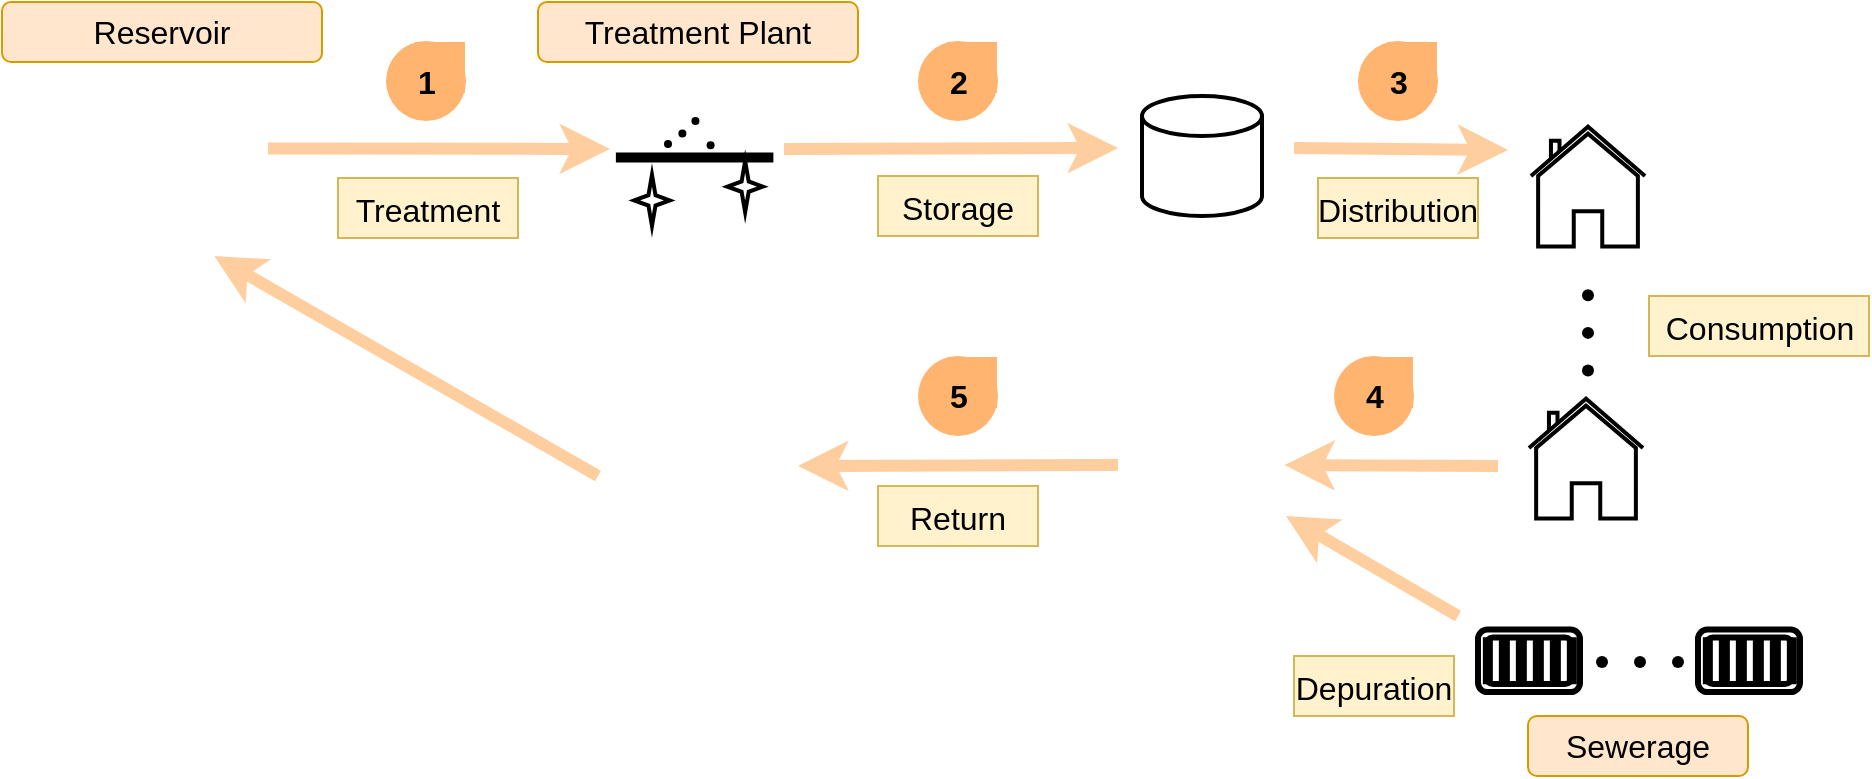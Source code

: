 <mxfile version="21.6.2" type="embed" pages="2">
    <diagram id="uZBdi8j3Q2KFLS6FdFYn" name="water-cycle">
        <mxGraphModel dx="1019" dy="626" grid="1" gridSize="10" guides="1" tooltips="1" connect="1" arrows="1" fold="1" page="1" pageScale="1" pageWidth="850" pageHeight="1100" math="0" shadow="0">
            <root>
                <mxCell id="0"/>
                <mxCell id="1" parent="0"/>
                <mxCell id="SlHaAS4gD0f9uBEAn6q1-1" value="&lt;font color=&quot;#000000&quot;&gt;Reservoir&lt;/font&gt;" style="text;html=1;strokeColor=#d79b00;fillColor=#ffe6cc;align=center;verticalAlign=middle;whiteSpace=wrap;rounded=1;fontSize=16;perimeterSpacing=0;fontStyle=0" vertex="1" parent="1">
                    <mxGeometry x="202" y="313" width="160" height="30" as="geometry"/>
                </mxCell>
                <mxCell id="SlHaAS4gD0f9uBEAn6q1-2" value="" style="endArrow=classic;html=1;rounded=0;fontSize=16;fontColor=#000000;fillColor=#ffe6cc;strokeColor=#FFCE9F;strokeWidth=6;entryX=0;entryY=0.5;entryDx=0;entryDy=0;exitX=1;exitY=0.5;exitDx=0;exitDy=0;" edge="1" parent="1">
                    <mxGeometry width="50" height="50" relative="1" as="geometry">
                        <mxPoint x="335" y="386.25" as="sourcePoint"/>
                        <mxPoint x="506" y="386.5" as="targetPoint"/>
                    </mxGeometry>
                </mxCell>
                <mxCell id="SlHaAS4gD0f9uBEAn6q1-3" value="&lt;font color=&quot;#000000&quot;&gt;Treatment Plant&lt;/font&gt;" style="text;html=1;strokeColor=#d79b00;fillColor=#ffe6cc;align=center;verticalAlign=middle;whiteSpace=wrap;rounded=1;fontSize=16;perimeterSpacing=0;fontStyle=0" vertex="1" parent="1">
                    <mxGeometry x="470" y="313" width="160" height="30" as="geometry"/>
                </mxCell>
                <mxCell id="SlHaAS4gD0f9uBEAn6q1-4" value="&lt;span style=&quot;font-family: &amp;#34;helvetica&amp;#34; ; font-size: 16px ; font-style: normal ; font-weight: 400 ; letter-spacing: normal ; text-indent: 0px ; text-transform: none ; word-spacing: 0px ; display: inline ; float: none&quot;&gt;Distribution&lt;/span&gt;" style="text;whiteSpace=wrap;html=1;fontSize=17;fontFamily=Verdana;align=center;labelBackgroundColor=none;fillColor=#fff2cc;strokeColor=#d6b656;fontColor=#000000;" vertex="1" parent="1">
                    <mxGeometry x="860" y="401" width="80" height="30" as="geometry"/>
                </mxCell>
                <mxCell id="SlHaAS4gD0f9uBEAn6q1-5" value="&lt;span style=&quot;font-family: &amp;#34;helvetica&amp;#34; ; font-size: 16px ; font-style: normal ; font-weight: 400 ; letter-spacing: normal ; text-indent: 0px ; text-transform: none ; word-spacing: 0px ; display: inline ; float: none&quot;&gt;Treatment&lt;br&gt;&lt;/span&gt;" style="text;whiteSpace=wrap;html=1;fontSize=17;fontFamily=Verdana;align=center;labelBackgroundColor=none;fillColor=#fff2cc;strokeColor=#d6b656;fontColor=#000000;" vertex="1" parent="1">
                    <mxGeometry x="370" y="401" width="90" height="30" as="geometry"/>
                </mxCell>
                <mxCell id="SlHaAS4gD0f9uBEAn6q1-6" value="" style="group" vertex="1" connectable="0" parent="1">
                    <mxGeometry x="394" y="332.5" width="40" height="40" as="geometry"/>
                </mxCell>
                <mxCell id="SlHaAS4gD0f9uBEAn6q1-7" value="" style="ellipse;whiteSpace=wrap;html=1;aspect=fixed;fillColor=#FFB570;strokeColor=none;" vertex="1" parent="SlHaAS4gD0f9uBEAn6q1-6">
                    <mxGeometry width="40" height="40" as="geometry"/>
                </mxCell>
                <mxCell id="SlHaAS4gD0f9uBEAn6q1-8" value="" style="rounded=0;whiteSpace=wrap;html=1;fontColor=#007FFF;fillColor=#FFB570;strokeColor=none;" vertex="1" parent="SlHaAS4gD0f9uBEAn6q1-6">
                    <mxGeometry x="14.5" y="0.5" width="25" height="25.5" as="geometry"/>
                </mxCell>
                <mxCell id="SlHaAS4gD0f9uBEAn6q1-9" value="&lt;font style=&quot;font-size: 16px;&quot;&gt;1&lt;/font&gt;" style="text;html=1;align=center;verticalAlign=middle;resizable=0;points=[];autosize=1;strokeColor=none;fillColor=none;fontSize=13;fontColor=#000000;fontStyle=1" vertex="1" parent="SlHaAS4gD0f9uBEAn6q1-6">
                    <mxGeometry x="5" y="5" width="30" height="30" as="geometry"/>
                </mxCell>
                <mxCell id="SlHaAS4gD0f9uBEAn6q1-10" value="" style="endArrow=classic;html=1;rounded=0;fontSize=16;fontColor=#000000;fillColor=#ffe6cc;strokeColor=#FFCE9F;strokeWidth=6;entryX=0;entryY=0.5;entryDx=0;entryDy=0;exitX=1;exitY=0.5;exitDx=0;exitDy=0;" edge="1" parent="1">
                    <mxGeometry width="50" height="50" relative="1" as="geometry">
                        <mxPoint x="593" y="386.5" as="sourcePoint"/>
                        <mxPoint x="760" y="386.0" as="targetPoint"/>
                    </mxGeometry>
                </mxCell>
                <mxCell id="SlHaAS4gD0f9uBEAn6q1-11" value="" style="group" vertex="1" connectable="0" parent="1">
                    <mxGeometry x="660" y="332.5" width="40" height="40" as="geometry"/>
                </mxCell>
                <mxCell id="SlHaAS4gD0f9uBEAn6q1-12" value="" style="ellipse;whiteSpace=wrap;html=1;aspect=fixed;fillColor=#FFB570;strokeColor=none;" vertex="1" parent="SlHaAS4gD0f9uBEAn6q1-11">
                    <mxGeometry width="40" height="40" as="geometry"/>
                </mxCell>
                <mxCell id="SlHaAS4gD0f9uBEAn6q1-13" value="" style="rounded=0;whiteSpace=wrap;html=1;fontColor=#007FFF;fillColor=#FFB570;strokeColor=none;" vertex="1" parent="SlHaAS4gD0f9uBEAn6q1-11">
                    <mxGeometry x="14.5" y="0.5" width="25" height="25.5" as="geometry"/>
                </mxCell>
                <mxCell id="SlHaAS4gD0f9uBEAn6q1-14" value="&lt;font style=&quot;font-size: 16px&quot;&gt;2&lt;/font&gt;" style="text;html=1;align=center;verticalAlign=middle;resizable=0;points=[];autosize=1;strokeColor=none;fillColor=none;fontSize=13;fontColor=#000000;fontStyle=1" vertex="1" parent="SlHaAS4gD0f9uBEAn6q1-11">
                    <mxGeometry x="10" y="10" width="20" height="20" as="geometry"/>
                </mxCell>
                <mxCell id="SlHaAS4gD0f9uBEAn6q1-15" value="" style="endArrow=classic;html=1;rounded=0;fontSize=16;fontColor=#000000;fillColor=#ffe6cc;strokeColor=#FFCE9F;strokeWidth=6;exitX=1;exitY=0.5;exitDx=0;exitDy=0;entryX=-0.071;entryY=0.386;entryDx=0;entryDy=0;entryPerimeter=0;" edge="1" parent="1">
                    <mxGeometry width="50" height="50" relative="1" as="geometry">
                        <mxPoint x="848" y="386" as="sourcePoint"/>
                        <mxPoint x="955.03" y="387.02" as="targetPoint"/>
                    </mxGeometry>
                </mxCell>
                <mxCell id="SlHaAS4gD0f9uBEAn6q1-16" value="" style="group" vertex="1" connectable="0" parent="1">
                    <mxGeometry x="880" y="332.5" width="40" height="40" as="geometry"/>
                </mxCell>
                <mxCell id="SlHaAS4gD0f9uBEAn6q1-17" value="" style="ellipse;whiteSpace=wrap;html=1;aspect=fixed;fillColor=#FFB570;strokeColor=none;" vertex="1" parent="SlHaAS4gD0f9uBEAn6q1-16">
                    <mxGeometry width="40" height="40" as="geometry"/>
                </mxCell>
                <mxCell id="SlHaAS4gD0f9uBEAn6q1-18" value="" style="rounded=0;whiteSpace=wrap;html=1;fontColor=#007FFF;fillColor=#FFB570;strokeColor=none;" vertex="1" parent="SlHaAS4gD0f9uBEAn6q1-16">
                    <mxGeometry x="14.5" y="0.5" width="25" height="25.5" as="geometry"/>
                </mxCell>
                <mxCell id="SlHaAS4gD0f9uBEAn6q1-19" value="&lt;font style=&quot;font-size: 16px&quot;&gt;3&lt;/font&gt;" style="text;html=1;align=center;verticalAlign=middle;resizable=0;points=[];autosize=1;strokeColor=none;fillColor=none;fontSize=13;fontColor=#000000;fontStyle=1" vertex="1" parent="SlHaAS4gD0f9uBEAn6q1-16">
                    <mxGeometry x="10" y="10" width="20" height="20" as="geometry"/>
                </mxCell>
                <mxCell id="SlHaAS4gD0f9uBEAn6q1-20" value="&lt;span style=&quot;font-family: helvetica; font-size: 16px; font-style: normal; font-weight: 400; letter-spacing: normal; text-indent: 0px; text-transform: none; word-spacing: 0px; display: inline; float: none;&quot;&gt;Storage&lt;/span&gt;" style="text;whiteSpace=wrap;html=1;fontSize=17;fontFamily=Verdana;align=center;labelBackgroundColor=none;fillColor=#fff2cc;strokeColor=#d6b656;fontColor=#000000;" vertex="1" parent="1">
                    <mxGeometry x="640" y="400" width="80" height="30" as="geometry"/>
                </mxCell>
                <mxCell id="SlHaAS4gD0f9uBEAn6q1-21" value="" style="endArrow=classic;html=1;rounded=0;fontSize=16;fontColor=#000000;fillColor=#ffe6cc;strokeColor=#FFCE9F;strokeWidth=6;entryX=0.991;entryY=0.447;entryDx=0;entryDy=0;entryPerimeter=0;" edge="1" parent="1" target="SlHaAS4gD0f9uBEAn6q1-60">
                    <mxGeometry width="50" height="50" relative="1" as="geometry">
                        <mxPoint x="950" y="545" as="sourcePoint"/>
                        <mxPoint x="848" y="545" as="targetPoint"/>
                    </mxGeometry>
                </mxCell>
                <mxCell id="SlHaAS4gD0f9uBEAn6q1-22" value="" style="endArrow=classic;html=1;rounded=0;fontSize=16;fontColor=#000000;fillColor=#ffe6cc;strokeColor=#FFCE9F;strokeWidth=6;entryX=1;entryY=0.75;entryDx=0;entryDy=0;" edge="1" parent="1" target="SlHaAS4gD0f9uBEAn6q1-60">
                    <mxGeometry width="50" height="50" relative="1" as="geometry">
                        <mxPoint x="930" y="620" as="sourcePoint"/>
                        <mxPoint x="850" y="560.04" as="targetPoint"/>
                    </mxGeometry>
                </mxCell>
                <mxCell id="SlHaAS4gD0f9uBEAn6q1-23" value="&lt;span style=&quot;font-family: &amp;#34;helvetica&amp;#34; ; font-size: 16px ; font-style: normal ; font-weight: 400 ; letter-spacing: normal ; text-indent: 0px ; text-transform: none ; word-spacing: 0px ; display: inline ; float: none&quot;&gt;Consumption&lt;/span&gt;" style="text;whiteSpace=wrap;html=1;fontSize=17;fontFamily=Verdana;align=center;labelBackgroundColor=none;fillColor=#fff2cc;strokeColor=#d6b656;fontColor=#000000;" vertex="1" parent="1">
                    <mxGeometry x="1025.5" y="460" width="110" height="30" as="geometry"/>
                </mxCell>
                <mxCell id="SlHaAS4gD0f9uBEAn6q1-24" value="" style="group" vertex="1" connectable="0" parent="1">
                    <mxGeometry x="868" y="490" width="40" height="40" as="geometry"/>
                </mxCell>
                <mxCell id="SlHaAS4gD0f9uBEAn6q1-25" value="" style="ellipse;whiteSpace=wrap;html=1;aspect=fixed;fillColor=#FFB570;strokeColor=none;" vertex="1" parent="SlHaAS4gD0f9uBEAn6q1-24">
                    <mxGeometry width="40" height="40" as="geometry"/>
                </mxCell>
                <mxCell id="SlHaAS4gD0f9uBEAn6q1-26" value="" style="rounded=0;whiteSpace=wrap;html=1;fontColor=#007FFF;fillColor=#FFB570;strokeColor=none;" vertex="1" parent="SlHaAS4gD0f9uBEAn6q1-24">
                    <mxGeometry x="14.5" y="0.5" width="25" height="25.5" as="geometry"/>
                </mxCell>
                <mxCell id="SlHaAS4gD0f9uBEAn6q1-27" value="&lt;font style=&quot;font-size: 16px&quot;&gt;4&lt;/font&gt;" style="text;html=1;align=center;verticalAlign=middle;resizable=0;points=[];autosize=1;strokeColor=none;fillColor=none;fontSize=13;fontColor=#000000;fontStyle=1" vertex="1" parent="SlHaAS4gD0f9uBEAn6q1-24">
                    <mxGeometry x="10" y="10" width="20" height="20" as="geometry"/>
                </mxCell>
                <mxCell id="SlHaAS4gD0f9uBEAn6q1-28" value="&lt;span style=&quot;font-family: &amp;#34;helvetica&amp;#34; ; font-size: 16px ; font-style: normal ; font-weight: 400 ; letter-spacing: normal ; text-indent: 0px ; text-transform: none ; word-spacing: 0px ; display: inline ; float: none&quot;&gt;Depuration&lt;/span&gt;" style="text;whiteSpace=wrap;html=1;fontSize=17;fontFamily=Verdana;align=center;labelBackgroundColor=none;fillColor=#fff2cc;strokeColor=#d6b656;fontColor=#000000;" vertex="1" parent="1">
                    <mxGeometry x="848" y="640" width="80" height="30" as="geometry"/>
                </mxCell>
                <mxCell id="SlHaAS4gD0f9uBEAn6q1-29" value="&lt;font color=&quot;#000000&quot;&gt;Sewerage&lt;/font&gt;" style="text;html=1;strokeColor=#d79b00;fillColor=#ffe6cc;align=center;verticalAlign=middle;whiteSpace=wrap;rounded=1;fontSize=16;perimeterSpacing=0;fontStyle=0" vertex="1" parent="1">
                    <mxGeometry x="965" y="670" width="110" height="30" as="geometry"/>
                </mxCell>
                <mxCell id="SlHaAS4gD0f9uBEAn6q1-30" value="" style="endArrow=classic;html=1;rounded=0;fontSize=16;fontColor=#000000;fillColor=#ffe6cc;strokeColor=#FFCE9F;strokeWidth=6;" edge="1" parent="1">
                    <mxGeometry width="50" height="50" relative="1" as="geometry">
                        <mxPoint x="760" y="544.5" as="sourcePoint"/>
                        <mxPoint x="600" y="545" as="targetPoint"/>
                    </mxGeometry>
                </mxCell>
                <mxCell id="SlHaAS4gD0f9uBEAn6q1-31" value="" style="endArrow=classic;html=1;rounded=0;fontSize=16;fontColor=#000000;fillColor=#ffe6cc;strokeColor=#FFCE9F;strokeWidth=6;entryX=0.75;entryY=1;entryDx=0;entryDy=0;" edge="1" parent="1">
                    <mxGeometry width="50" height="50" relative="1" as="geometry">
                        <mxPoint x="500" y="550" as="sourcePoint"/>
                        <mxPoint x="308.125" y="440" as="targetPoint"/>
                    </mxGeometry>
                </mxCell>
                <mxCell id="SlHaAS4gD0f9uBEAn6q1-32" value="" style="group" vertex="1" connectable="0" parent="1">
                    <mxGeometry x="660" y="490" width="40" height="40" as="geometry"/>
                </mxCell>
                <mxCell id="SlHaAS4gD0f9uBEAn6q1-33" value="" style="ellipse;whiteSpace=wrap;html=1;aspect=fixed;fillColor=#FFB570;strokeColor=none;" vertex="1" parent="SlHaAS4gD0f9uBEAn6q1-32">
                    <mxGeometry width="40" height="40" as="geometry"/>
                </mxCell>
                <mxCell id="SlHaAS4gD0f9uBEAn6q1-34" value="" style="rounded=0;whiteSpace=wrap;html=1;fontColor=#007FFF;fillColor=#FFB570;strokeColor=none;" vertex="1" parent="SlHaAS4gD0f9uBEAn6q1-32">
                    <mxGeometry x="14.5" y="0.5" width="25" height="25.5" as="geometry"/>
                </mxCell>
                <mxCell id="SlHaAS4gD0f9uBEAn6q1-35" value="&lt;font style=&quot;font-size: 16px&quot;&gt;5&lt;/font&gt;" style="text;html=1;align=center;verticalAlign=middle;resizable=0;points=[];autosize=1;strokeColor=none;fillColor=none;fontSize=13;fontColor=#000000;fontStyle=1" vertex="1" parent="SlHaAS4gD0f9uBEAn6q1-32">
                    <mxGeometry x="10" y="10" width="20" height="20" as="geometry"/>
                </mxCell>
                <mxCell id="SlHaAS4gD0f9uBEAn6q1-36" value="&lt;span style=&quot;font-family: &amp;#34;helvetica&amp;#34; ; font-size: 16px ; font-style: normal ; font-weight: 400 ; letter-spacing: normal ; text-indent: 0px ; text-transform: none ; word-spacing: 0px ; display: inline ; float: none&quot;&gt;Return&lt;/span&gt;" style="text;whiteSpace=wrap;html=1;fontSize=17;fontFamily=Verdana;align=center;labelBackgroundColor=none;fillColor=#fff2cc;strokeColor=#d6b656;fontColor=#000000;" vertex="1" parent="1">
                    <mxGeometry x="640" y="555" width="80" height="30" as="geometry"/>
                </mxCell>
                <mxCell id="SlHaAS4gD0f9uBEAn6q1-37" value="" style="group" vertex="1" connectable="0" parent="1">
                    <mxGeometry x="240" y="342.0" width="103.31" height="86.62" as="geometry"/>
                </mxCell>
                <mxCell id="SlHaAS4gD0f9uBEAn6q1-38" value="" style="shape=image;html=1;verticalAlign=top;verticalLabelPosition=bottom;labelBackgroundColor=#ffffff;imageAspect=0;aspect=fixed;image=https://cdn0.iconfinder.com/data/icons/phosphor-regular-vol-4/256/tree-evergreen-128.png;sketch=0;" vertex="1" parent="SlHaAS4gD0f9uBEAn6q1-37">
                    <mxGeometry y="0.003" width="43.308" height="43.308" as="geometry"/>
                </mxCell>
                <mxCell id="SlHaAS4gD0f9uBEAn6q1-39" value="" style="shape=image;html=1;verticalAlign=top;verticalLabelPosition=bottom;labelBackgroundColor=#ffffff;imageAspect=0;aspect=fixed;image=https://cdn0.iconfinder.com/data/icons/phosphor-regular-vol-4/256/tree-evergreen-128.png;sketch=0;" vertex="1" parent="SlHaAS4gD0f9uBEAn6q1-37">
                    <mxGeometry x="28.915" y="6.77" width="43.308" height="43.308" as="geometry"/>
                </mxCell>
                <mxCell id="SlHaAS4gD0f9uBEAn6q1-40" value="" style="shape=image;html=1;verticalAlign=top;verticalLabelPosition=bottom;labelBackgroundColor=#ffffff;imageAspect=0;aspect=fixed;image=https://cdn0.iconfinder.com/data/icons/phosphor-regular-vol-4/256/tree-evergreen-128.png;sketch=0;" vertex="1" parent="SlHaAS4gD0f9uBEAn6q1-37">
                    <mxGeometry x="60.002" width="43.308" height="43.308" as="geometry"/>
                </mxCell>
                <mxCell id="SlHaAS4gD0f9uBEAn6q1-41" value="" style="shape=image;html=1;verticalAlign=top;verticalLabelPosition=bottom;labelBackgroundColor=#ffffff;imageAspect=0;aspect=fixed;image=https://cdn3.iconfinder.com/data/icons/summer-glyph-24-px/24/Ocean_sea_sea_waves_water_water_waves-128.png;sketch=0;" vertex="1" parent="SlHaAS4gD0f9uBEAn6q1-37">
                    <mxGeometry x="9.028" y="39.928" width="43.308" height="43.308" as="geometry"/>
                </mxCell>
                <mxCell id="SlHaAS4gD0f9uBEAn6q1-42" value="" style="shape=image;html=1;verticalAlign=top;verticalLabelPosition=bottom;labelBackgroundColor=#ffffff;imageAspect=0;aspect=fixed;image=https://cdn3.iconfinder.com/data/icons/summer-glyph-24-px/24/Ocean_sea_sea_waves_water_water_waves-128.png;sketch=0;" vertex="1" parent="SlHaAS4gD0f9uBEAn6q1-37">
                    <mxGeometry x="43.347" y="43.311" width="43.308" height="43.308" as="geometry"/>
                </mxCell>
                <mxCell id="SlHaAS4gD0f9uBEAn6q1-43" value="" style="shape=image;html=1;verticalAlign=top;verticalLabelPosition=bottom;labelBackgroundColor=#ffffff;imageAspect=0;aspect=fixed;image=https://cdn3.iconfinder.com/data/icons/summer-glyph-24-px/24/Ocean_sea_sea_waves_water_water_waves-128.png;sketch=0;" vertex="1" parent="1">
                    <mxGeometry x="515.5" y="516" width="69" height="69" as="geometry"/>
                </mxCell>
                <mxCell id="SlHaAS4gD0f9uBEAn6q1-44" value="" style="group" vertex="1" connectable="0" parent="1">
                    <mxGeometry x="505" y="350" width="84" height="80" as="geometry"/>
                </mxCell>
                <mxCell id="SlHaAS4gD0f9uBEAn6q1-45" value="" style="shape=waypoint;sketch=0;size=6;pointerEvents=1;points=[];fillColor=none;resizable=0;rotatable=0;perimeter=centerPerimeter;snapToPoint=1;labelBackgroundColor=none;fontColor=#000000;strokeWidth=0;" vertex="1" parent="SlHaAS4gD0f9uBEAn6q1-44">
                    <mxGeometry x="16.938" y="8.5" width="40" height="40" as="geometry"/>
                </mxCell>
                <mxCell id="SlHaAS4gD0f9uBEAn6q1-46" value="" style="shape=image;html=1;verticalAlign=top;verticalLabelPosition=bottom;labelBackgroundColor=#ffffff;imageAspect=0;aspect=fixed;image=https://cdn1.iconfinder.com/data/icons/ionicons-outline-vol-2/512/water-outline-128.png;sketch=0;" vertex="1" parent="SlHaAS4gD0f9uBEAn6q1-44">
                    <mxGeometry width="80" height="80" as="geometry"/>
                </mxCell>
                <mxCell id="SlHaAS4gD0f9uBEAn6q1-47" value="" style="endArrow=none;html=1;rounded=0;strokeWidth=5;" edge="1" parent="SlHaAS4gD0f9uBEAn6q1-44">
                    <mxGeometry width="50" height="50" relative="1" as="geometry">
                        <mxPoint x="3.938" y="40.75" as="sourcePoint"/>
                        <mxPoint x="82.688" y="40.75" as="targetPoint"/>
                    </mxGeometry>
                </mxCell>
                <mxCell id="SlHaAS4gD0f9uBEAn6q1-48" value="" style="shape=waypoint;sketch=0;size=6;pointerEvents=1;points=[];fillColor=none;resizable=0;rotatable=0;perimeter=centerPerimeter;snapToPoint=1;labelBackgroundColor=none;fontColor=#000000;strokeWidth=0;" vertex="1" parent="SlHaAS4gD0f9uBEAn6q1-44">
                    <mxGeometry x="31.047" y="14.375" width="40" height="40" as="geometry"/>
                </mxCell>
                <mxCell id="SlHaAS4gD0f9uBEAn6q1-49" value="" style="shape=waypoint;sketch=0;size=6;pointerEvents=1;points=[];fillColor=none;resizable=0;rotatable=0;perimeter=centerPerimeter;snapToPoint=1;labelBackgroundColor=none;fontColor=#000000;strokeWidth=0;" vertex="1" parent="SlHaAS4gD0f9uBEAn6q1-44">
                    <mxGeometry x="9.75" y="13.75" width="40" height="40" as="geometry"/>
                </mxCell>
                <mxCell id="SlHaAS4gD0f9uBEAn6q1-50" value="" style="shape=waypoint;sketch=0;size=6;pointerEvents=1;points=[];fillColor=none;resizable=0;rotatable=0;perimeter=centerPerimeter;snapToPoint=1;labelBackgroundColor=none;fontColor=#000000;strokeWidth=0;" vertex="1" parent="SlHaAS4gD0f9uBEAn6q1-44">
                    <mxGeometry x="23.469" y="2.25" width="40" height="40" as="geometry"/>
                </mxCell>
                <mxCell id="SlHaAS4gD0f9uBEAn6q1-51" value="" style="verticalLabelPosition=bottom;verticalAlign=top;html=1;shape=mxgraph.basic.4_point_star_2;dx=0.8;sketch=0;strokeWidth=2;" vertex="1" parent="SlHaAS4gD0f9uBEAn6q1-44">
                    <mxGeometry x="13.125" y="49.375" width="17.719" height="25.625" as="geometry"/>
                </mxCell>
                <mxCell id="SlHaAS4gD0f9uBEAn6q1-52" value="" style="verticalLabelPosition=bottom;verticalAlign=top;html=1;shape=mxgraph.basic.4_point_star_2;dx=0.8;sketch=0;strokeWidth=2;" vertex="1" parent="SlHaAS4gD0f9uBEAn6q1-44">
                    <mxGeometry x="59.719" y="42.5" width="17.719" height="25.625" as="geometry"/>
                </mxCell>
                <mxCell id="SlHaAS4gD0f9uBEAn6q1-53" value="" style="group" vertex="1" connectable="0" parent="1">
                    <mxGeometry x="964.5" y="375" width="61" height="194.8" as="geometry"/>
                </mxCell>
                <mxCell id="SlHaAS4gD0f9uBEAn6q1-54" value="" style="group" vertex="1" connectable="0" parent="SlHaAS4gD0f9uBEAn6q1-53">
                    <mxGeometry x="10.5" y="64.653" width="40" height="75.145" as="geometry"/>
                </mxCell>
                <mxCell id="SlHaAS4gD0f9uBEAn6q1-55" value="" style="shape=waypoint;sketch=0;size=6;pointerEvents=1;points=[];fillColor=none;resizable=0;rotatable=0;perimeter=centerPerimeter;snapToPoint=1;labelBackgroundColor=none;fontColor=#000000;" vertex="1" parent="SlHaAS4gD0f9uBEAn6q1-54">
                    <mxGeometry width="40" height="40" as="geometry"/>
                </mxCell>
                <mxCell id="SlHaAS4gD0f9uBEAn6q1-56" value="" style="shape=waypoint;sketch=0;size=6;pointerEvents=1;points=[];fillColor=none;resizable=0;rotatable=0;perimeter=centerPerimeter;snapToPoint=1;labelBackgroundColor=none;fontColor=#000000;" vertex="1" parent="SlHaAS4gD0f9uBEAn6q1-54">
                    <mxGeometry y="18.786" width="40" height="40" as="geometry"/>
                </mxCell>
                <mxCell id="SlHaAS4gD0f9uBEAn6q1-57" value="" style="shape=waypoint;sketch=0;size=6;pointerEvents=1;points=[];fillColor=none;resizable=0;rotatable=0;perimeter=centerPerimeter;snapToPoint=1;labelBackgroundColor=none;fontColor=#000000;" vertex="1" parent="SlHaAS4gD0f9uBEAn6q1-54">
                    <mxGeometry y="37.572" width="40" height="40" as="geometry"/>
                </mxCell>
                <mxCell id="SlHaAS4gD0f9uBEAn6q1-58" value="" style="html=1;verticalLabelPosition=bottom;align=center;labelBackgroundColor=#ffffff;verticalAlign=top;strokeWidth=2;strokeColor=#000000;shadow=0;dashed=0;shape=mxgraph.ios7.icons.home;sketch=0;fillStyle=solid;fontFamily=Helvetica;fontSize=12;fontColor=default;fillColor=default;" vertex="1" parent="SlHaAS4gD0f9uBEAn6q1-53">
                    <mxGeometry x="2" y="0.31" width="57" height="60" as="geometry"/>
                </mxCell>
                <mxCell id="SlHaAS4gD0f9uBEAn6q1-59" value="" style="group" vertex="1" connectable="0" parent="1">
                    <mxGeometry x="760" y="507" width="84" height="93" as="geometry"/>
                </mxCell>
                <mxCell id="SlHaAS4gD0f9uBEAn6q1-60" value="" style="shape=image;html=1;verticalAlign=top;verticalLabelPosition=bottom;labelBackgroundColor=#ffffff;imageAspect=0;aspect=fixed;image=https://cdn1.iconfinder.com/data/icons/ionicons-outline-vol-2/512/water-outline-128.png;sketch=0;fillStyle=solid;strokeColor=default;strokeWidth=0;fontFamily=Helvetica;fontSize=12;fontColor=default;fillColor=default;" vertex="1" parent="SlHaAS4gD0f9uBEAn6q1-59">
                    <mxGeometry width="84" height="84" as="geometry"/>
                </mxCell>
                <mxCell id="SlHaAS4gD0f9uBEAn6q1-61" value="" style="shape=image;html=1;verticalAlign=top;verticalLabelPosition=bottom;labelBackgroundColor=#ffffff;imageAspect=0;aspect=fixed;image=https://cdn0.iconfinder.com/data/icons/phosphor-duotone-vol-3/256/recycle-duotone-128.png;sketch=0;fillStyle=solid;strokeColor=default;strokeWidth=0;fontFamily=Helvetica;fontSize=12;fontColor=default;fillColor=default;" vertex="1" parent="SlHaAS4gD0f9uBEAn6q1-59">
                    <mxGeometry x="30.39" y="32.882" width="24.6" height="24.6" as="geometry"/>
                </mxCell>
                <mxCell id="SlHaAS4gD0f9uBEAn6q1-62" value="" style="group" vertex="1" connectable="0" parent="1">
                    <mxGeometry x="772" y="360" width="106" height="96.25" as="geometry"/>
                </mxCell>
                <mxCell id="SlHaAS4gD0f9uBEAn6q1-63" value="" style="strokeWidth=2;html=1;shape=mxgraph.flowchart.database;whiteSpace=wrap;labelBackgroundColor=#ffffff;sketch=0;fillStyle=solid;strokeColor=default;fontFamily=Helvetica;fontSize=12;fontColor=default;fillColor=default;" vertex="1" parent="SlHaAS4gD0f9uBEAn6q1-62">
                    <mxGeometry width="60" height="60" as="geometry"/>
                </mxCell>
                <mxCell id="SlHaAS4gD0f9uBEAn6q1-64" value="" style="shape=image;html=1;verticalAlign=top;verticalLabelPosition=bottom;labelBackgroundColor=#ffffff;imageAspect=0;aspect=fixed;image=https://cdn1.iconfinder.com/data/icons/ionicons-outline-vol-2/512/water-outline-128.png;sketch=0;fillStyle=solid;strokeColor=default;strokeWidth=0;fontFamily=Helvetica;fontSize=12;fontColor=default;fillColor=default;" vertex="1" parent="SlHaAS4gD0f9uBEAn6q1-62">
                    <mxGeometry x="10" y="20" width="40" height="40" as="geometry"/>
                </mxCell>
                <mxCell id="SlHaAS4gD0f9uBEAn6q1-65" value="" style="html=1;verticalLabelPosition=bottom;align=center;labelBackgroundColor=#ffffff;verticalAlign=top;strokeWidth=2;strokeColor=#000000;shadow=0;dashed=0;shape=mxgraph.ios7.icons.home;sketch=0;fillStyle=solid;fontFamily=Helvetica;fontSize=12;fontColor=default;fillColor=default;" vertex="1" parent="1">
                    <mxGeometry x="965.5" y="511.31" width="57" height="60" as="geometry"/>
                </mxCell>
                <mxCell id="SlHaAS4gD0f9uBEAn6q1-66" value="" style="group" vertex="1" connectable="0" parent="1">
                    <mxGeometry x="940" y="610" width="161" height="52.575" as="geometry"/>
                </mxCell>
                <mxCell id="SlHaAS4gD0f9uBEAn6q1-67" value="" style="shape=ext;double=1;rounded=1;whiteSpace=wrap;html=1;labelBackgroundColor=#ffffff;fillStyle=auto;strokeWidth=3;fontFamily=Helvetica;fontSize=12;perimeterSpacing=0;shadow=0;glass=0;" vertex="1" parent="SlHaAS4gD0f9uBEAn6q1-66">
                    <mxGeometry x="110" y="16.78" width="51" height="31.22" as="geometry"/>
                </mxCell>
                <mxCell id="SlHaAS4gD0f9uBEAn6q1-68" value="" style="shape=link;html=1;rounded=0;strokeWidth=5;fontFamily=Helvetica;fontSize=12;fontColor=default;" edge="1" parent="SlHaAS4gD0f9uBEAn6q1-66">
                    <mxGeometry x="-1" y="191" width="100" relative="1" as="geometry">
                        <mxPoint x="118.925" y="44.098" as="sourcePoint"/>
                        <mxPoint x="118.925" y="20.683" as="targetPoint"/>
                        <mxPoint x="1" y="20" as="offset"/>
                    </mxGeometry>
                </mxCell>
                <mxCell id="SlHaAS4gD0f9uBEAn6q1-69" value="" style="shape=link;html=1;rounded=0;strokeWidth=5;fontFamily=Helvetica;fontSize=12;fontColor=default;" edge="1" parent="SlHaAS4gD0f9uBEAn6q1-66">
                    <mxGeometry x="-1" y="191" width="100" relative="1" as="geometry">
                        <mxPoint x="127.425" y="44.098" as="sourcePoint"/>
                        <mxPoint x="127.425" y="20.683" as="targetPoint"/>
                        <mxPoint x="1" y="20" as="offset"/>
                    </mxGeometry>
                </mxCell>
                <mxCell id="SlHaAS4gD0f9uBEAn6q1-70" value="" style="shape=link;html=1;rounded=0;strokeWidth=5;fontFamily=Helvetica;fontSize=12;fontColor=default;" edge="1" parent="SlHaAS4gD0f9uBEAn6q1-66">
                    <mxGeometry x="-1" y="191" width="100" relative="1" as="geometry">
                        <mxPoint x="135.925" y="44.098" as="sourcePoint"/>
                        <mxPoint x="135.925" y="20.683" as="targetPoint"/>
                        <mxPoint x="1" y="20" as="offset"/>
                    </mxGeometry>
                </mxCell>
                <mxCell id="SlHaAS4gD0f9uBEAn6q1-71" value="" style="shape=link;html=1;rounded=0;strokeWidth=5;fontFamily=Helvetica;fontSize=12;fontColor=default;" edge="1" parent="SlHaAS4gD0f9uBEAn6q1-66">
                    <mxGeometry x="-1" y="191" width="100" relative="1" as="geometry">
                        <mxPoint x="144.425" y="44.098" as="sourcePoint"/>
                        <mxPoint x="144.425" y="20.683" as="targetPoint"/>
                        <mxPoint x="1" y="20" as="offset"/>
                    </mxGeometry>
                </mxCell>
                <mxCell id="SlHaAS4gD0f9uBEAn6q1-72" value="" style="shape=link;html=1;rounded=0;strokeWidth=5;fontFamily=Helvetica;fontSize=12;fontColor=default;" edge="1" parent="SlHaAS4gD0f9uBEAn6q1-66">
                    <mxGeometry x="-1" y="191" width="100" relative="1" as="geometry">
                        <mxPoint x="152.925" y="44.098" as="sourcePoint"/>
                        <mxPoint x="152.925" y="20.683" as="targetPoint"/>
                        <mxPoint x="1" y="20" as="offset"/>
                    </mxGeometry>
                </mxCell>
                <mxCell id="SlHaAS4gD0f9uBEAn6q1-73" value="" style="shape=image;html=1;verticalAlign=top;verticalLabelPosition=bottom;labelBackgroundColor=#ffffff;imageAspect=0;aspect=fixed;image=https://cdn1.iconfinder.com/data/icons/ionicons-outline-vol-2/512/water-outline-128.png;sketch=0;fillStyle=solid;strokeColor=default;strokeWidth=0;fontFamily=Helvetica;fontSize=12;fontColor=default;fillColor=default;imageBackground=none;connectable=0;" vertex="1" parent="SlHaAS4gD0f9uBEAn6q1-66">
                    <mxGeometry x="125.682" width="15.688" height="15.688" as="geometry"/>
                </mxCell>
                <mxCell id="SlHaAS4gD0f9uBEAn6q1-74" value="" style="shape=image;html=1;verticalAlign=top;verticalLabelPosition=bottom;labelBackgroundColor=#ffffff;imageAspect=0;aspect=fixed;image=https://cdn1.iconfinder.com/data/icons/ionicons-outline-vol-2/512/water-outline-128.png;sketch=0;fillStyle=solid;strokeColor=default;strokeWidth=0;fontFamily=Helvetica;fontSize=12;fontColor=default;fillColor=default;imageBackground=none;connectable=0;" vertex="1" parent="SlHaAS4gD0f9uBEAn6q1-66">
                    <mxGeometry x="111.658" y="3.122" width="15.688" height="15.688" as="geometry"/>
                </mxCell>
                <mxCell id="SlHaAS4gD0f9uBEAn6q1-75" value="" style="shape=image;html=1;verticalAlign=top;verticalLabelPosition=bottom;labelBackgroundColor=#ffffff;imageAspect=0;aspect=fixed;image=https://cdn1.iconfinder.com/data/icons/ionicons-outline-vol-2/512/water-outline-128.png;sketch=0;fillStyle=solid;strokeColor=default;strokeWidth=0;fontFamily=Helvetica;fontSize=12;fontColor=default;fillColor=default;imageBackground=none;connectable=0;" vertex="1" parent="SlHaAS4gD0f9uBEAn6q1-66">
                    <mxGeometry x="138.432" y="2.732" width="15.688" height="15.688" as="geometry"/>
                </mxCell>
                <mxCell id="SlHaAS4gD0f9uBEAn6q1-76" value="" style="shape=ext;double=1;rounded=1;whiteSpace=wrap;html=1;labelBackgroundColor=#ffffff;fillStyle=auto;strokeWidth=3;fontFamily=Helvetica;fontSize=12;perimeterSpacing=0;shadow=0;glass=0;" vertex="1" parent="SlHaAS4gD0f9uBEAn6q1-66">
                    <mxGeometry y="16.78" width="51" height="31.22" as="geometry"/>
                </mxCell>
                <mxCell id="SlHaAS4gD0f9uBEAn6q1-77" value="" style="shape=link;html=1;rounded=0;strokeWidth=5;fontFamily=Helvetica;fontSize=12;fontColor=default;" edge="1" parent="SlHaAS4gD0f9uBEAn6q1-66">
                    <mxGeometry x="-1" y="191" width="100" relative="1" as="geometry">
                        <mxPoint x="8.925" y="44.098" as="sourcePoint"/>
                        <mxPoint x="8.925" y="20.683" as="targetPoint"/>
                        <mxPoint x="1" y="20" as="offset"/>
                    </mxGeometry>
                </mxCell>
                <mxCell id="SlHaAS4gD0f9uBEAn6q1-78" value="" style="shape=link;html=1;rounded=0;strokeWidth=5;fontFamily=Helvetica;fontSize=12;fontColor=default;" edge="1" parent="SlHaAS4gD0f9uBEAn6q1-66">
                    <mxGeometry x="-1" y="191" width="100" relative="1" as="geometry">
                        <mxPoint x="17.425" y="44.098" as="sourcePoint"/>
                        <mxPoint x="17.425" y="20.683" as="targetPoint"/>
                        <mxPoint x="1" y="20" as="offset"/>
                    </mxGeometry>
                </mxCell>
                <mxCell id="SlHaAS4gD0f9uBEAn6q1-79" value="" style="shape=link;html=1;rounded=0;strokeWidth=5;fontFamily=Helvetica;fontSize=12;fontColor=default;" edge="1" parent="SlHaAS4gD0f9uBEAn6q1-66">
                    <mxGeometry x="-1" y="191" width="100" relative="1" as="geometry">
                        <mxPoint x="25.925" y="44.098" as="sourcePoint"/>
                        <mxPoint x="25.925" y="20.683" as="targetPoint"/>
                        <mxPoint x="1" y="20" as="offset"/>
                    </mxGeometry>
                </mxCell>
                <mxCell id="SlHaAS4gD0f9uBEAn6q1-80" value="" style="shape=link;html=1;rounded=0;strokeWidth=5;fontFamily=Helvetica;fontSize=12;fontColor=default;" edge="1" parent="SlHaAS4gD0f9uBEAn6q1-66">
                    <mxGeometry x="-1" y="191" width="100" relative="1" as="geometry">
                        <mxPoint x="34.425" y="44.098" as="sourcePoint"/>
                        <mxPoint x="34.425" y="20.683" as="targetPoint"/>
                        <mxPoint x="1" y="20" as="offset"/>
                    </mxGeometry>
                </mxCell>
                <mxCell id="SlHaAS4gD0f9uBEAn6q1-81" value="" style="shape=link;html=1;rounded=0;strokeWidth=5;fontFamily=Helvetica;fontSize=12;fontColor=default;" edge="1" parent="SlHaAS4gD0f9uBEAn6q1-66">
                    <mxGeometry x="-1" y="191" width="100" relative="1" as="geometry">
                        <mxPoint x="42.925" y="44.098" as="sourcePoint"/>
                        <mxPoint x="42.925" y="20.683" as="targetPoint"/>
                        <mxPoint x="1" y="20" as="offset"/>
                    </mxGeometry>
                </mxCell>
                <mxCell id="SlHaAS4gD0f9uBEAn6q1-82" value="" style="shape=image;html=1;verticalAlign=top;verticalLabelPosition=bottom;labelBackgroundColor=#ffffff;imageAspect=0;aspect=fixed;image=https://cdn1.iconfinder.com/data/icons/ionicons-outline-vol-2/512/water-outline-128.png;sketch=0;fillStyle=solid;strokeColor=default;strokeWidth=0;fontFamily=Helvetica;fontSize=12;fontColor=default;fillColor=default;imageBackground=none;connectable=0;" vertex="1" parent="SlHaAS4gD0f9uBEAn6q1-66">
                    <mxGeometry x="15.683" width="15.688" height="15.688" as="geometry"/>
                </mxCell>
                <mxCell id="SlHaAS4gD0f9uBEAn6q1-83" value="" style="shape=image;html=1;verticalAlign=top;verticalLabelPosition=bottom;labelBackgroundColor=#ffffff;imageAspect=0;aspect=fixed;image=https://cdn1.iconfinder.com/data/icons/ionicons-outline-vol-2/512/water-outline-128.png;sketch=0;fillStyle=solid;strokeColor=default;strokeWidth=0;fontFamily=Helvetica;fontSize=12;fontColor=default;fillColor=default;imageBackground=none;connectable=0;" vertex="1" parent="SlHaAS4gD0f9uBEAn6q1-66">
                    <mxGeometry x="1.658" y="3.122" width="15.688" height="15.688" as="geometry"/>
                </mxCell>
                <mxCell id="SlHaAS4gD0f9uBEAn6q1-84" value="" style="shape=image;html=1;verticalAlign=top;verticalLabelPosition=bottom;labelBackgroundColor=#ffffff;imageAspect=0;aspect=fixed;image=https://cdn1.iconfinder.com/data/icons/ionicons-outline-vol-2/512/water-outline-128.png;sketch=0;fillStyle=solid;strokeColor=default;strokeWidth=0;fontFamily=Helvetica;fontSize=12;fontColor=default;fillColor=default;imageBackground=none;connectable=0;" vertex="1" parent="SlHaAS4gD0f9uBEAn6q1-66">
                    <mxGeometry x="28.433" y="2.732" width="15.688" height="15.688" as="geometry"/>
                </mxCell>
                <mxCell id="SlHaAS4gD0f9uBEAn6q1-85" value="" style="group;rotation=-90;" vertex="1" connectable="0" parent="SlHaAS4gD0f9uBEAn6q1-66">
                    <mxGeometry x="60" y="-4.997" width="40" height="75.145" as="geometry"/>
                </mxCell>
                <mxCell id="SlHaAS4gD0f9uBEAn6q1-86" value="" style="shape=waypoint;sketch=0;size=6;pointerEvents=1;points=[];fillColor=none;resizable=0;rotatable=0;perimeter=centerPerimeter;snapToPoint=1;labelBackgroundColor=none;fontColor=#000000;rotation=-90;" vertex="1" parent="SlHaAS4gD0f9uBEAn6q1-85">
                    <mxGeometry x="-18" y="18" width="40" height="40" as="geometry"/>
                </mxCell>
                <mxCell id="SlHaAS4gD0f9uBEAn6q1-87" value="" style="shape=waypoint;sketch=0;size=6;pointerEvents=1;points=[];fillColor=none;resizable=0;rotatable=0;perimeter=centerPerimeter;snapToPoint=1;labelBackgroundColor=none;fontColor=#000000;rotation=-90;" vertex="1" parent="SlHaAS4gD0f9uBEAn6q1-85">
                    <mxGeometry x="1" y="18" width="40" height="40" as="geometry"/>
                </mxCell>
                <mxCell id="SlHaAS4gD0f9uBEAn6q1-88" value="" style="shape=waypoint;sketch=0;size=6;pointerEvents=1;points=[];fillColor=none;resizable=0;rotatable=0;perimeter=centerPerimeter;snapToPoint=1;labelBackgroundColor=none;fontColor=#000000;rotation=-90;" vertex="1" parent="SlHaAS4gD0f9uBEAn6q1-85">
                    <mxGeometry x="20" y="18" width="40" height="40" as="geometry"/>
                </mxCell>
            </root>
        </mxGraphModel>
    </diagram>
    <diagram id="qugD-ClCj9LAYJ-hbDgu" name="smart-city">
        <mxGraphModel dx="1019" dy="-1574" grid="1" gridSize="10" guides="1" tooltips="1" connect="1" arrows="1" fold="1" page="1" pageScale="1" pageWidth="850" pageHeight="1100" math="0" shadow="0">
            <root>
                <mxCell id="0"/>
                <mxCell id="1" parent="0"/>
                <mxCell id="ugpPyibBAcFRLjeaAV24-1" value="" style="group;aspect=fixed;" vertex="1" connectable="0" parent="1">
                    <mxGeometry x="230" y="2360" width="390" height="390" as="geometry"/>
                </mxCell>
                <mxCell id="ugpPyibBAcFRLjeaAV24-2" value="&lt;span style=&quot;font-size: 30px;&quot;&gt;&lt;b style=&quot;font-size: 21px;&quot;&gt;&lt;font style=&quot;font-size: 21px;&quot; color=&quot;#1a1a1a&quot;&gt;SMART&lt;br&gt;CITY&lt;/font&gt;&lt;br&gt;&lt;/b&gt;&lt;/span&gt;" style="shape=hexagon;perimeter=hexagonPerimeter2;whiteSpace=wrap;html=1;shadow=0;labelBackgroundColor=none;strokeColor=#666666;fillColor=#f5f5f5;fontFamily=Helvetica;fontSize=23;fontColor=#333333;align=center;strokeWidth=3;" vertex="1" parent="ugpPyibBAcFRLjeaAV24-1">
                    <mxGeometry x="117.039" y="130.066" width="155.921" height="129.934" as="geometry"/>
                </mxCell>
                <mxCell id="ugpPyibBAcFRLjeaAV24-3" value="" style="triangle;whiteSpace=wrap;html=1;shadow=0;labelBackgroundColor=none;strokeColor=none;fillColor=#FFFFFF;fontFamily=Helvetica;fontSize=17;fontColor=#23445d;align=center;rotation=90;gradientColor=none;flipV=1;flipH=1;opacity=20;" vertex="1" parent="ugpPyibBAcFRLjeaAV24-1">
                    <mxGeometry x="57.5" y="139.0" width="36.0" height="76.0" as="geometry"/>
                </mxCell>
                <mxCell id="ugpPyibBAcFRLjeaAV24-4" value="&lt;font style=&quot;font-size: 18px;&quot;&gt;Public&lt;br&gt;Safety&lt;br&gt;&lt;/font&gt;" style="shape=hexagon;perimeter=hexagonPerimeter2;whiteSpace=wrap;html=1;shadow=0;labelBackgroundColor=none;strokeColor=#d6b656;fillColor=#fff2cc;fontFamily=Helvetica;fontSize=23;align=center;strokeWidth=3;" vertex="1" parent="ugpPyibBAcFRLjeaAV24-1">
                    <mxGeometry x="117.039" width="155.921" height="129.934" as="geometry"/>
                </mxCell>
                <mxCell id="ugpPyibBAcFRLjeaAV24-5" value="&lt;font style=&quot;font-size: 18px;&quot;&gt;Waste&lt;br&gt;Management&lt;/font&gt;" style="shape=hexagon;perimeter=hexagonPerimeter2;whiteSpace=wrap;html=1;shadow=0;labelBackgroundColor=none;strokeColor=#B85450;fillColor=#f8cecc;fontFamily=Helvetica;fontSize=23;align=center;strokeWidth=3;" vertex="1" parent="ugpPyibBAcFRLjeaAV24-1">
                    <mxGeometry x="234.079" y="64.766" width="155.921" height="129.934" as="geometry"/>
                </mxCell>
                <mxCell id="ugpPyibBAcFRLjeaAV24-6" value="&lt;font style=&quot;font-size: 18px;&quot;&gt;Smart&lt;br&gt;Parking&lt;br&gt;&lt;/font&gt;" style="shape=hexagon;perimeter=hexagonPerimeter2;whiteSpace=wrap;html=1;shadow=0;labelBackgroundColor=none;strokeColor=#9673a6;fillColor=#e1d5e7;fontFamily=Helvetica;fontSize=23;align=center;strokeWidth=3;" vertex="1" parent="ugpPyibBAcFRLjeaAV24-1">
                    <mxGeometry x="234.079" y="194.799" width="155.921" height="129.934" as="geometry"/>
                </mxCell>
                <mxCell id="ugpPyibBAcFRLjeaAV24-7" value="&lt;font style=&quot;font-size: 18px;&quot;&gt;Street&lt;br&gt;Lightning&lt;br&gt;&lt;/font&gt;" style="shape=hexagon;perimeter=hexagonPerimeter2;whiteSpace=wrap;html=1;shadow=0;labelBackgroundColor=none;strokeColor=#82b366;fillColor=#d5e8d4;fontFamily=Helvetica;fontSize=23;align=center;strokeWidth=3;" vertex="1" parent="ugpPyibBAcFRLjeaAV24-1">
                    <mxGeometry x="117.039" y="260.066" width="155.921" height="129.934" as="geometry"/>
                </mxCell>
                <mxCell id="ugpPyibBAcFRLjeaAV24-8" value="&lt;font style=&quot;font-size: 18px;&quot;&gt;Public&lt;br&gt;Transport&lt;br&gt;&lt;/font&gt;" style="shape=hexagon;perimeter=hexagonPerimeter2;whiteSpace=wrap;html=1;shadow=0;labelBackgroundColor=none;strokeColor=#6c8ebf;fillColor=#dae8fc;fontFamily=Helvetica;fontSize=23;align=center;strokeWidth=3;" vertex="1" parent="ugpPyibBAcFRLjeaAV24-1">
                    <mxGeometry y="194.799" width="155.921" height="129.934" as="geometry"/>
                </mxCell>
                <mxCell id="ugpPyibBAcFRLjeaAV24-9" value="&lt;font style=&quot;font-size: 18px;&quot;&gt;Road&lt;br&gt;Traffic&lt;br&gt;&lt;/font&gt;" style="shape=hexagon;perimeter=hexagonPerimeter2;whiteSpace=wrap;html=1;shadow=0;labelBackgroundColor=none;strokeColor=#D79B00;fillColor=#ffe6cc;fontFamily=Helvetica;fontSize=23;align=center;strokeWidth=3;" vertex="1" parent="ugpPyibBAcFRLjeaAV24-1">
                    <mxGeometry x="5.684e-14" y="64.766" width="155.921" height="129.934" as="geometry"/>
                </mxCell>
                <mxCell id="ugpPyibBAcFRLjeaAV24-10" value="" style="triangle;whiteSpace=wrap;html=1;shadow=0;labelBackgroundColor=none;strokeColor=none;fillColor=#B85450;fontFamily=Helvetica;fontSize=17;fontColor=#23445d;align=center;rotation=31;gradientColor=none;strokeWidth=3;" vertex="1" parent="ugpPyibBAcFRLjeaAV24-1">
                    <mxGeometry x="252.75" y="82.0" width="17.5" height="36.5" as="geometry"/>
                </mxCell>
                <mxCell id="ugpPyibBAcFRLjeaAV24-11" value="" style="triangle;whiteSpace=wrap;html=1;shadow=0;labelBackgroundColor=none;strokeColor=none;fillColor=#6C8EBF;fontFamily=Helvetica;fontSize=17;fontColor=#23445d;align=center;rotation=31;gradientColor=none;flipH=1;strokeWidth=3;" vertex="1" parent="ugpPyibBAcFRLjeaAV24-1">
                    <mxGeometry x="120.0" y="270.0" width="17.5" height="36.5" as="geometry"/>
                </mxCell>
                <mxCell id="ugpPyibBAcFRLjeaAV24-12" value="" style="triangle;whiteSpace=wrap;html=1;shadow=0;labelBackgroundColor=none;strokeColor=#d6b656;fillColor=#D6B656;fontFamily=Helvetica;fontSize=17;align=center;rotation=329;strokeWidth=3;" vertex="1" parent="ugpPyibBAcFRLjeaAV24-1">
                    <mxGeometry x="135.0" y="74.5" width="17.5" height="36.5" as="geometry"/>
                </mxCell>
                <mxCell id="ugpPyibBAcFRLjeaAV24-13" value="" style="triangle;whiteSpace=wrap;html=1;shadow=0;labelBackgroundColor=none;strokeColor=none;fillColor=#82B366;fontFamily=Helvetica;fontSize=17;fontColor=#23445d;align=center;rotation=329;gradientColor=none;flipH=1;strokeWidth=3;" vertex="1" parent="ugpPyibBAcFRLjeaAV24-1">
                    <mxGeometry x="236.5" y="277.5" width="17.5" height="36.5" as="geometry"/>
                </mxCell>
                <mxCell id="ugpPyibBAcFRLjeaAV24-14" value="" style="triangle;whiteSpace=wrap;html=1;shadow=0;labelBackgroundColor=none;strokeColor=none;fillColor=#9673A6;fontFamily=Helvetica;fontSize=17;fontColor=#23445d;align=center;rotation=90;gradientColor=none;strokeWidth=3;" vertex="1" parent="ugpPyibBAcFRLjeaAV24-1">
                    <mxGeometry x="303.289" y="184.75" width="17.5" height="36.5" as="geometry"/>
                </mxCell>
                <mxCell id="ugpPyibBAcFRLjeaAV24-15" value="" style="triangle;whiteSpace=wrap;html=1;shadow=0;labelBackgroundColor=none;strokeColor=none;fillColor=#D79B00;fontFamily=Helvetica;fontSize=17;fontColor=#23445d;align=center;rotation=90;gradientColor=none;flipH=1;strokeWidth=3;" vertex="1" parent="ugpPyibBAcFRLjeaAV24-1">
                    <mxGeometry x="69.211" y="167.75" width="17.5" height="36.5" as="geometry"/>
                </mxCell>
            </root>
        </mxGraphModel>
    </diagram>
</mxfile>